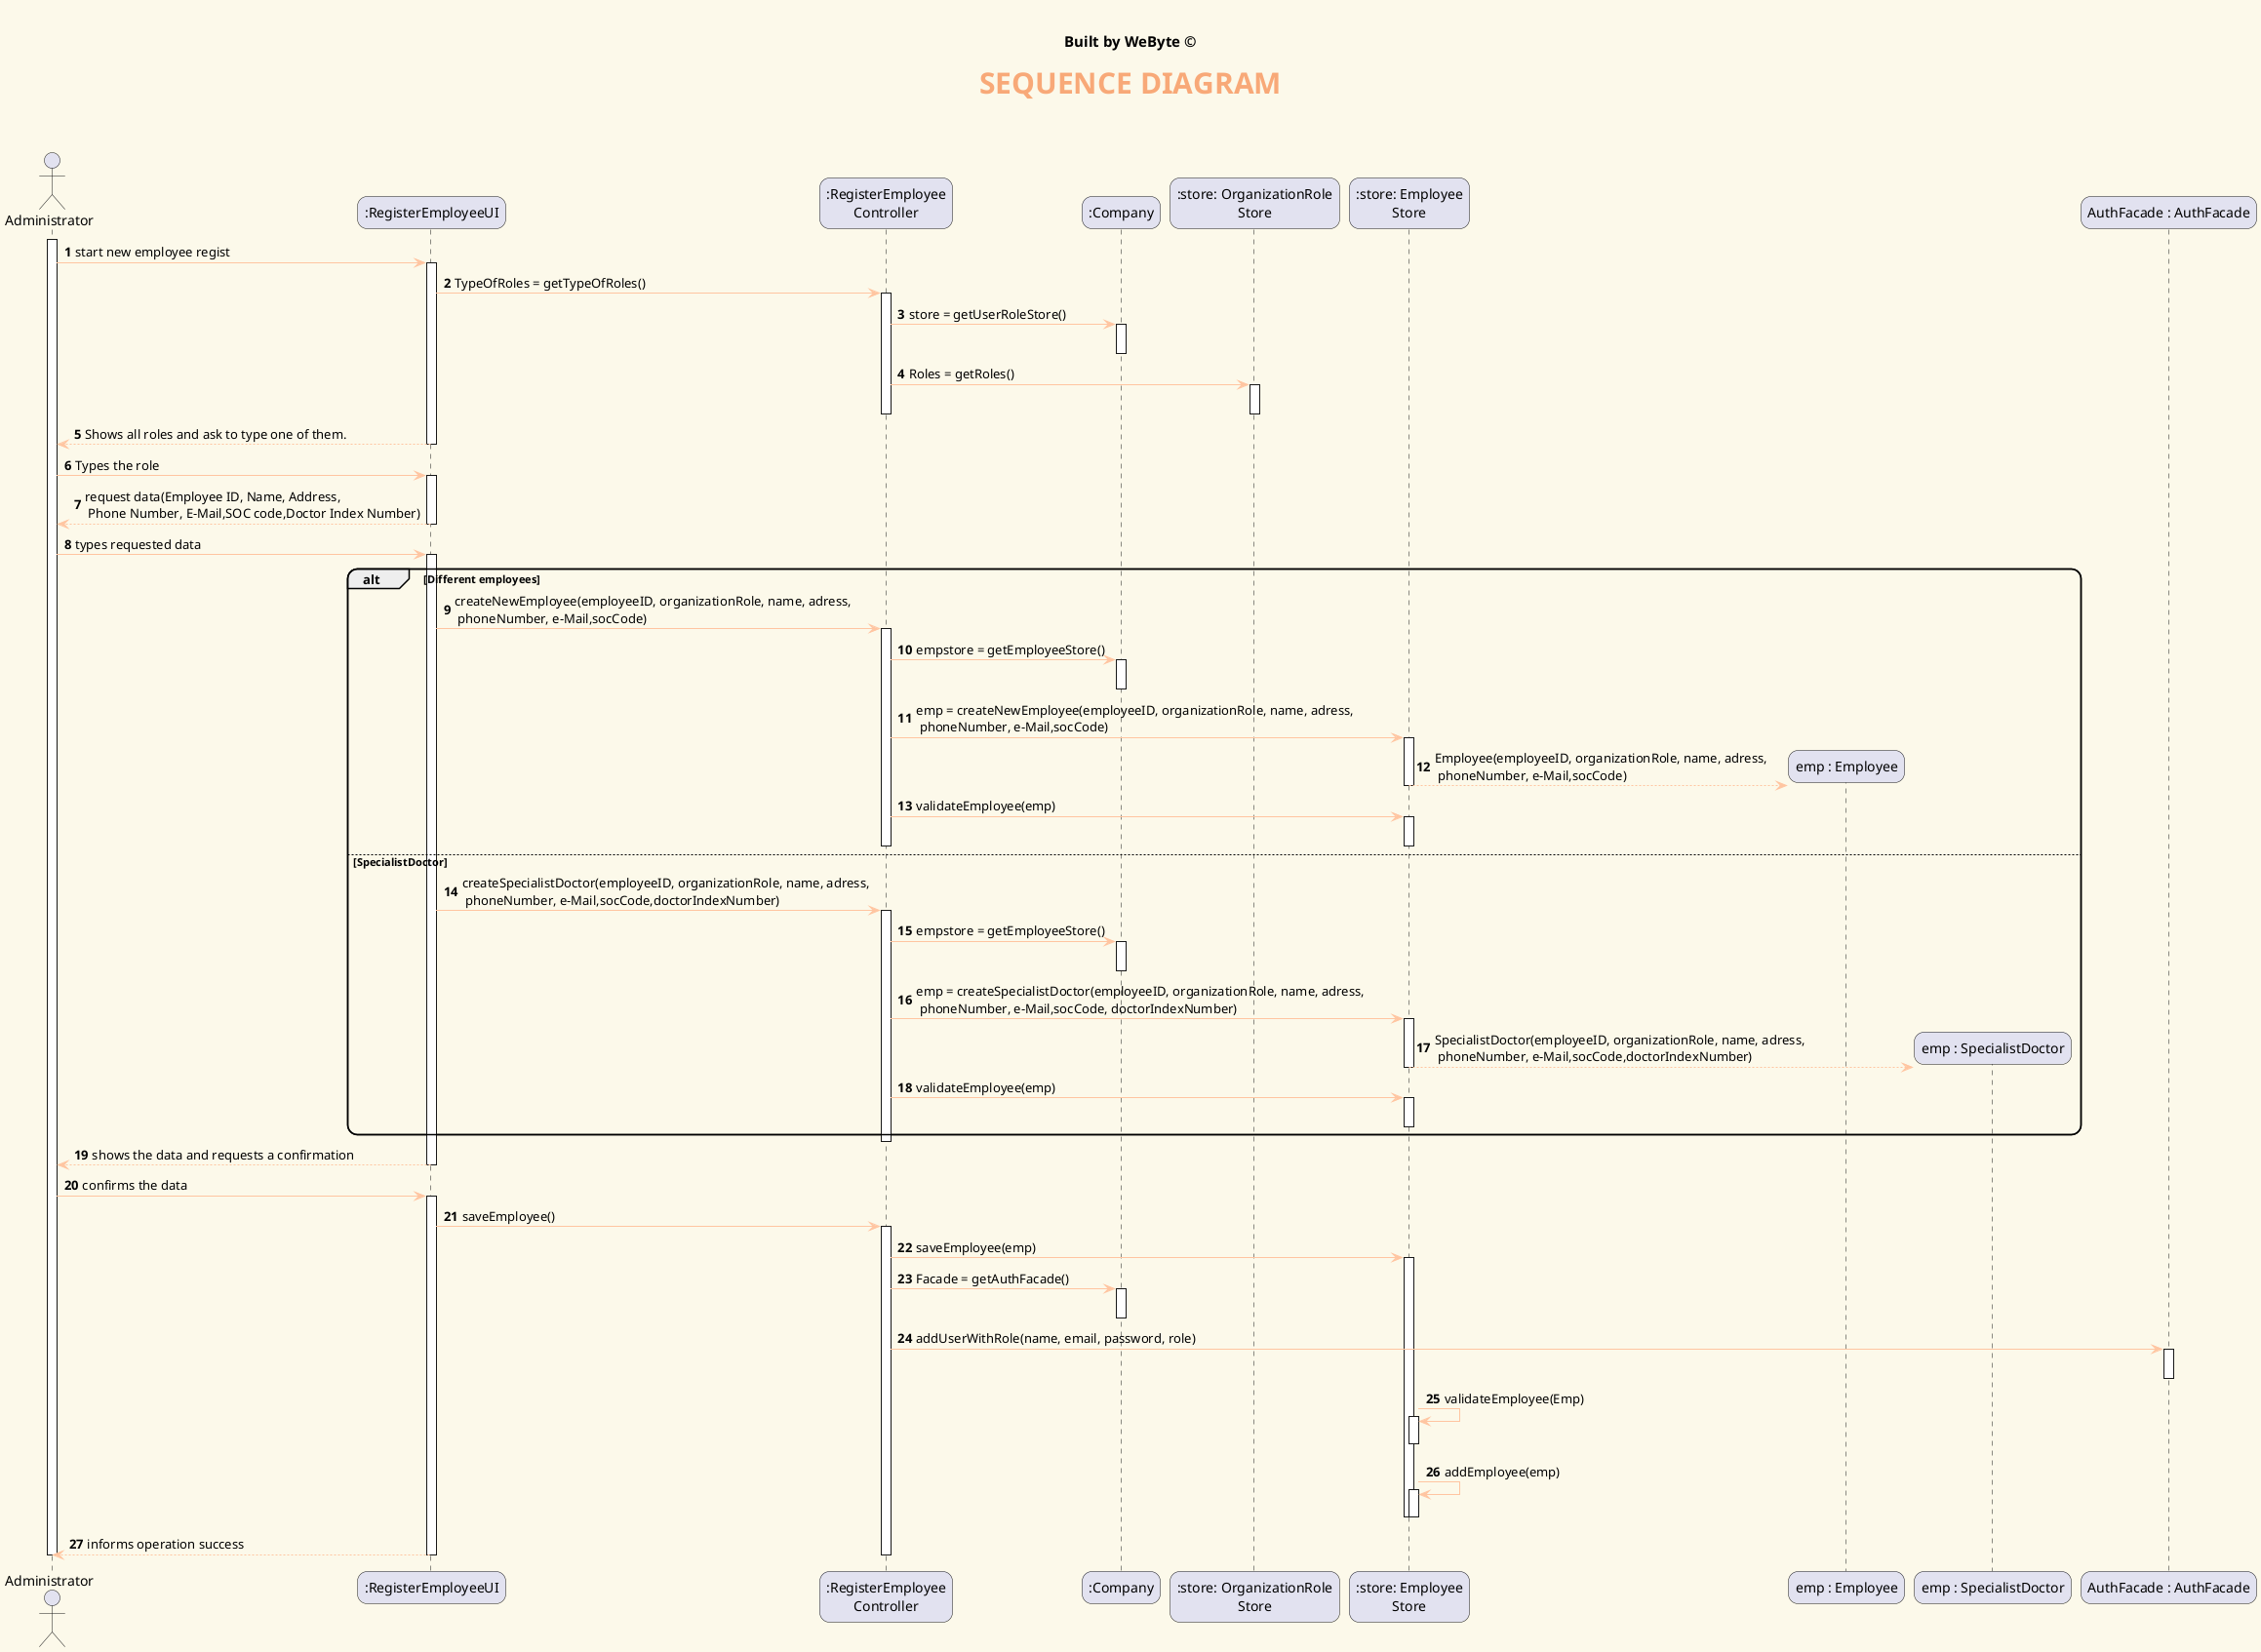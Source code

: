 @startuml
' ======= layout =========
skinparam backgroundColor #fcf9ea
skinparam titleBorderRoundCorner 15
skinparam titleFontSize 30
skinparam classAttributeIconSize 0
skinparam titleFontName Arial Black
skinparam titleFontColor #f8a978
skinparam roundcorner 20
skinparam stereotypeCBackgroundColor ffc5a1
skinparam class {

ArrowColor ffc5a1
BorderColor White
BackgroundColor badfdb
}


' ======= title =========
center header


<font color=Black size=15><b>Built by WeByte ©</font>
endheader
title <b>SEQUENCE DIAGRAM\n
autonumber
'hide footbox
actor "Administrator" as ADM

participant ":RegisterEmployeeUI" as Interface
participant ":RegisterEmployee\nController" as Controller
participant ":Company" as Company
participant ":store: OrganizationRole\nStore" as RoleStore
participant ":store: Employee\nStore" as Store
participant "emp : Employee" as Employee
participant "emp : SpecialistDoctor" as doctor
participant "AuthFacade : AuthFacade" as facade


activate ADM
ADM -> Interface : start new employee regist
activate Interface
Interface -> Controller : TypeOfRoles = getTypeOfRoles()
activate Controller
Controller -> Company : store = getUserRoleStore()
activate Company
deactivate Company
Controller -> RoleStore : Roles = getRoles()
activate RoleStore
deactivate RoleStore
deactivate Controller
Interface --> ADM : Shows all roles and ask to type one of them.
deactivate Interface
ADM -> Interface : Types the role
activate Interface
Interface --> ADM : request data(Employee ID, Name, Address,\n Phone Number, E-Mail,SOC code,Doctor Index Number)
deactivate Interface
ADM -> Interface : types requested data
activate Interface
alt Different employees
Interface -> Controller : createNewEmployee(employeeID, organizationRole, name, adress,\n phoneNumber, e-Mail,socCode)
activate Controller

Controller -> Company: empstore = getEmployeeStore()
activate Company
deactivate Company

Controller -> Store : emp = createNewEmployee(employeeID, organizationRole, name, adress,\n phoneNumber, e-Mail,socCode)
activate Store

Store --> Employee** : Employee(employeeID, organizationRole, name, adress,\n phoneNumber, e-Mail,socCode)

deactivate Employee

deactivate Store

Controller -> Store: validateEmployee(emp)
activate Store
deactivate Store

deactivate Controller
else SpecialistDoctor
Interface -> Controller : createSpecialistDoctor(employeeID, organizationRole, name, adress,\n phoneNumber, e-Mail,socCode,doctorIndexNumber)
activate Controller
Controller -> Company: empstore = getEmployeeStore()
activate Company
deactivate Company

Controller -> Store : emp = createSpecialistDoctor(employeeID, organizationRole, name, adress,\n phoneNumber, e-Mail,socCode, doctorIndexNumber)

activate Store

Store --> doctor** : SpecialistDoctor(employeeID, organizationRole, name, adress,\n phoneNumber, e-Mail,socCode,doctorIndexNumber)

deactivate Employee

deactivate Store

Controller -> Store: validateEmployee(emp)
activate Store
deactivate Store
end
activate Store
deactivate Store

deactivate Controller


Interface --> ADM : shows the data and requests a confirmation

deactivate Interface

ADM -> Interface : confirms the data
activate Interface

Interface -> Controller : saveEmployee()
activate Controller

Controller -> Store : saveEmployee(emp)
activate Store

Controller -> Company: Facade = getAuthFacade()
activate Company
deactivate Company
Controller -> facade: addUserWithRole(name, email, password, role)
activate facade
deactivate facade



Store -> Store: validateEmployee(Emp)
activate Store
deactivate Store

Store -> Store: addEmployee(emp)
activate Store
deactivate Store

Interface --> ADM: informs operation success

deactivate ADM
deactivate Interface
deactivate Controller
deactivate Company

@enduml